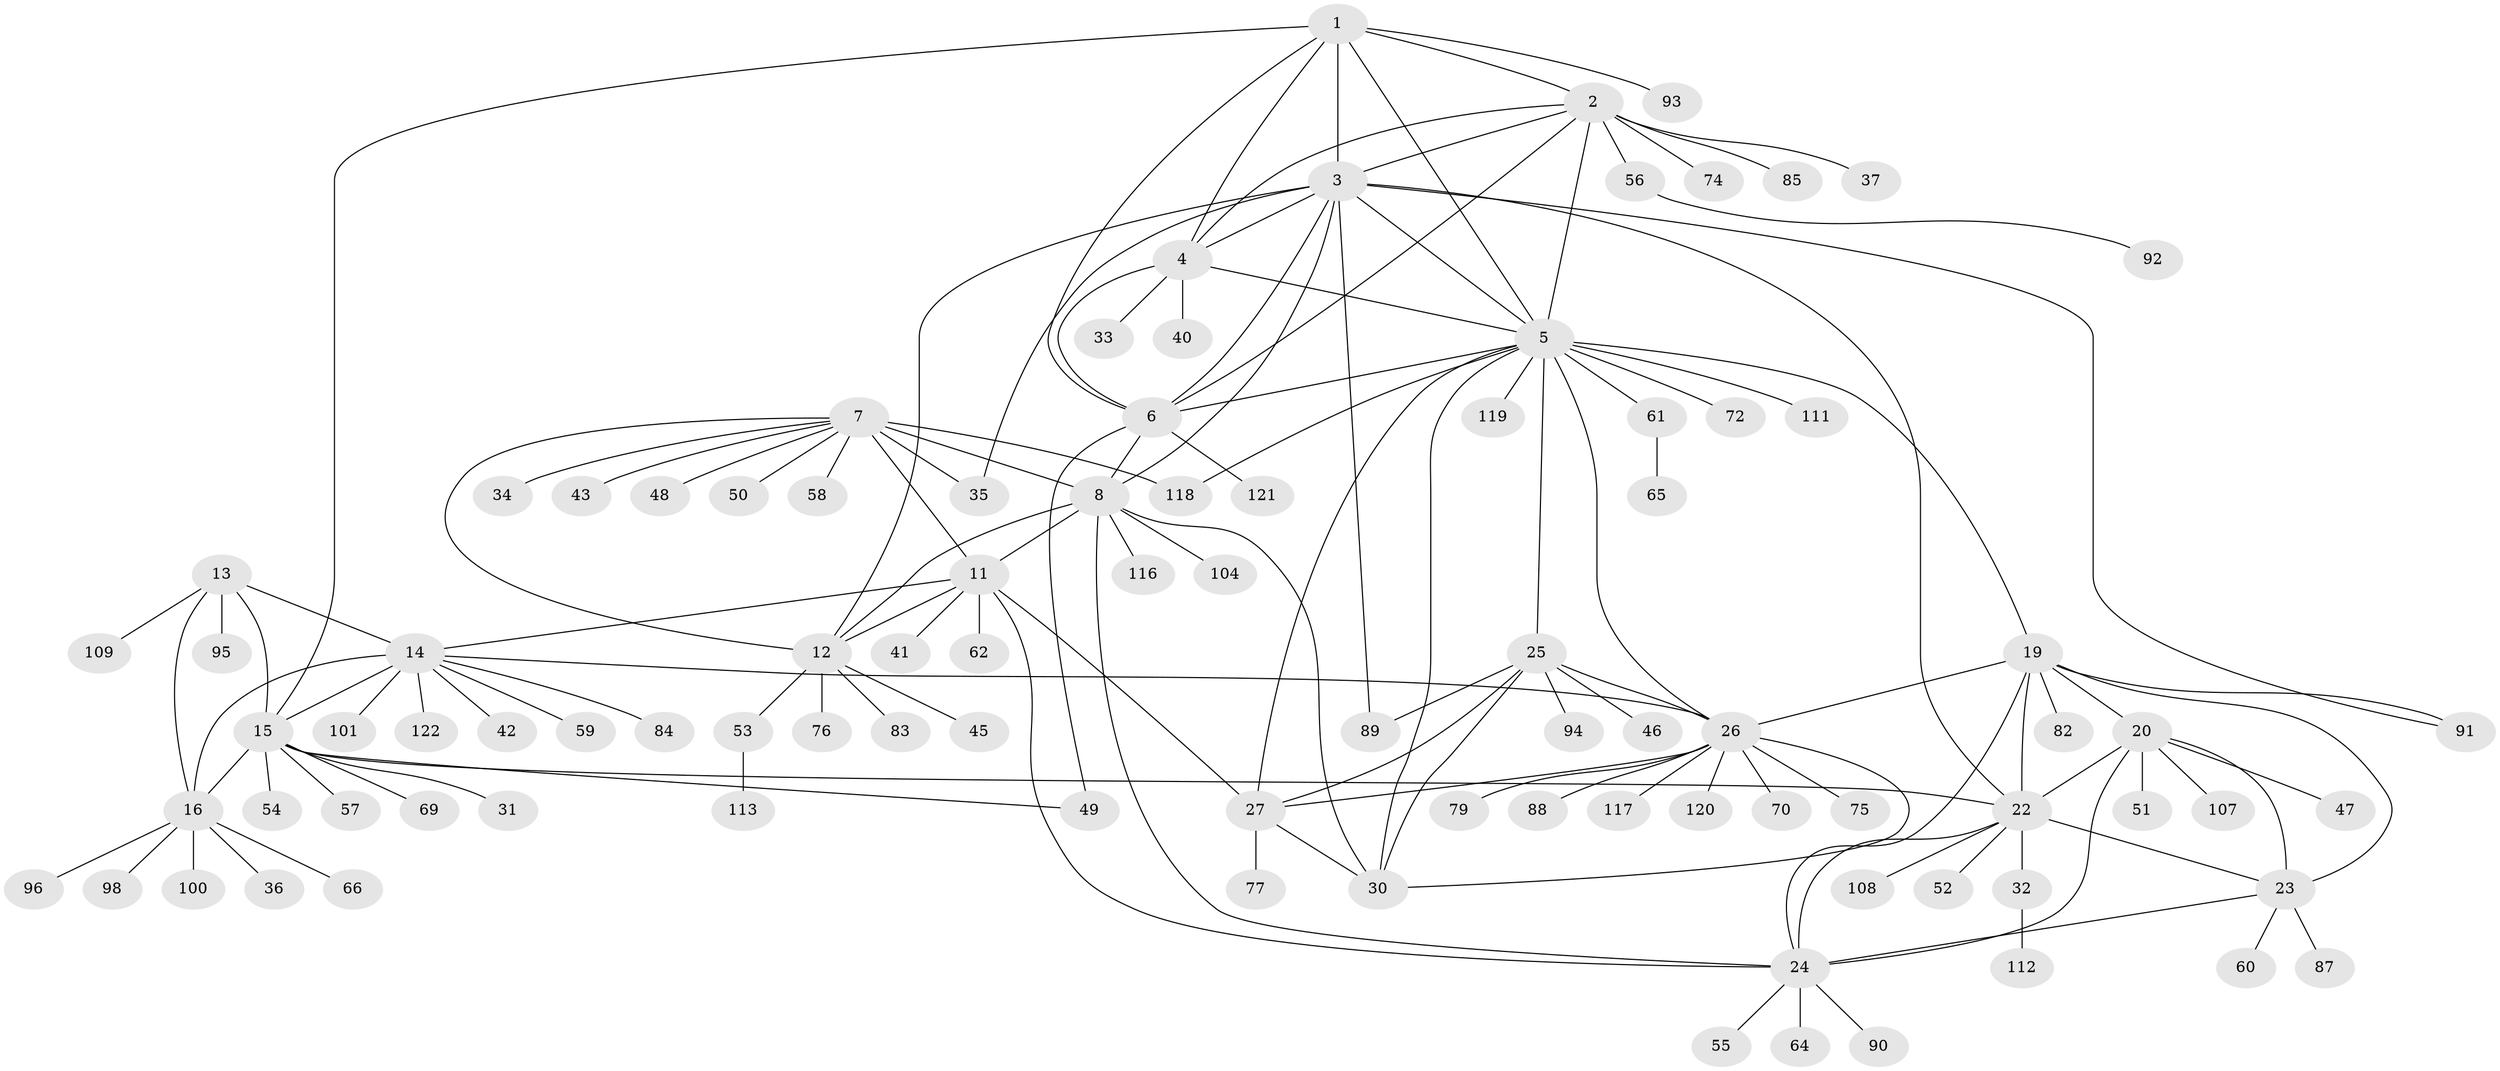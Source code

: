 // original degree distribution, {8: 0.04065040650406504, 10: 0.04878048780487805, 11: 0.04065040650406504, 7: 0.04065040650406504, 6: 0.04065040650406504, 13: 0.008130081300813009, 9: 0.024390243902439025, 2: 0.15447154471544716, 1: 0.5853658536585366, 3: 0.016260162601626018}
// Generated by graph-tools (version 1.1) at 2025/11/02/27/25 16:11:32]
// undirected, 94 vertices, 137 edges
graph export_dot {
graph [start="1"]
  node [color=gray90,style=filled];
  1 [super="+115"];
  2 [super="+67"];
  3 [super="+123"];
  4 [super="+73"];
  5 [super="+28"];
  6 [super="+110"];
  7 [super="+9"];
  8 [super="+10"];
  11 [super="+38"];
  12 [super="+80"];
  13 [super="+97"];
  14 [super="+68"];
  15 [super="+18"];
  16 [super="+17"];
  19 [super="+71"];
  20 [super="+21"];
  22 [super="+102"];
  23;
  24 [super="+78"];
  25 [super="+103"];
  26 [super="+29"];
  27 [super="+63"];
  30 [super="+81"];
  31 [super="+39"];
  32;
  33;
  34 [super="+86"];
  35 [super="+44"];
  36;
  37;
  40 [super="+105"];
  41;
  42;
  43;
  45;
  46;
  47;
  48;
  49;
  50;
  51;
  52;
  53;
  54;
  55;
  56 [super="+99"];
  57;
  58;
  59;
  60;
  61;
  62;
  64;
  65;
  66;
  69;
  70;
  72;
  74;
  75;
  76;
  77;
  79;
  82;
  83;
  84;
  85;
  87 [super="+106"];
  88;
  89;
  90;
  91;
  92;
  93;
  94;
  95;
  96;
  98 [super="+114"];
  100;
  101;
  104;
  107;
  108;
  109;
  111;
  112;
  113;
  116;
  117;
  118;
  119;
  120;
  121;
  122;
  1 -- 2;
  1 -- 3;
  1 -- 4;
  1 -- 5;
  1 -- 6;
  1 -- 15;
  1 -- 93;
  2 -- 3;
  2 -- 4;
  2 -- 5;
  2 -- 6;
  2 -- 37;
  2 -- 56;
  2 -- 74;
  2 -- 85;
  3 -- 4;
  3 -- 5;
  3 -- 6;
  3 -- 8;
  3 -- 22;
  3 -- 35;
  3 -- 89;
  3 -- 91;
  3 -- 12;
  4 -- 5;
  4 -- 6;
  4 -- 33;
  4 -- 40;
  5 -- 6;
  5 -- 72;
  5 -- 111;
  5 -- 19;
  5 -- 118;
  5 -- 119;
  5 -- 25;
  5 -- 26 [weight=2];
  5 -- 27;
  5 -- 61;
  5 -- 30;
  6 -- 49;
  6 -- 121;
  6 -- 8;
  7 -- 8 [weight=4];
  7 -- 11 [weight=2];
  7 -- 12 [weight=2];
  7 -- 34;
  7 -- 35;
  7 -- 43;
  7 -- 48;
  7 -- 50;
  7 -- 118;
  7 -- 58;
  8 -- 11 [weight=2];
  8 -- 12 [weight=2];
  8 -- 24;
  8 -- 104;
  8 -- 116;
  8 -- 30;
  11 -- 12;
  11 -- 14;
  11 -- 27;
  11 -- 41;
  11 -- 62;
  11 -- 24;
  12 -- 45;
  12 -- 53;
  12 -- 76;
  12 -- 83;
  13 -- 14;
  13 -- 15 [weight=2];
  13 -- 16 [weight=2];
  13 -- 95;
  13 -- 109;
  14 -- 15 [weight=2];
  14 -- 16 [weight=2];
  14 -- 42;
  14 -- 59;
  14 -- 84;
  14 -- 101;
  14 -- 122;
  14 -- 26;
  15 -- 16 [weight=4];
  15 -- 22;
  15 -- 49;
  15 -- 54;
  15 -- 69;
  15 -- 57;
  15 -- 31;
  16 -- 98;
  16 -- 96;
  16 -- 66;
  16 -- 100;
  16 -- 36;
  19 -- 20 [weight=2];
  19 -- 22;
  19 -- 23;
  19 -- 24;
  19 -- 82;
  19 -- 91;
  19 -- 26;
  20 -- 22 [weight=2];
  20 -- 23 [weight=2];
  20 -- 24 [weight=2];
  20 -- 51;
  20 -- 107;
  20 -- 47;
  22 -- 23;
  22 -- 24;
  22 -- 32;
  22 -- 52;
  22 -- 108;
  23 -- 24;
  23 -- 60;
  23 -- 87;
  24 -- 55;
  24 -- 64;
  24 -- 90;
  25 -- 26 [weight=2];
  25 -- 27;
  25 -- 30;
  25 -- 46;
  25 -- 89;
  25 -- 94;
  26 -- 27 [weight=2];
  26 -- 30 [weight=2];
  26 -- 70;
  26 -- 75;
  26 -- 79;
  26 -- 88;
  26 -- 117;
  26 -- 120;
  27 -- 30;
  27 -- 77;
  32 -- 112;
  53 -- 113;
  56 -- 92;
  61 -- 65;
}

